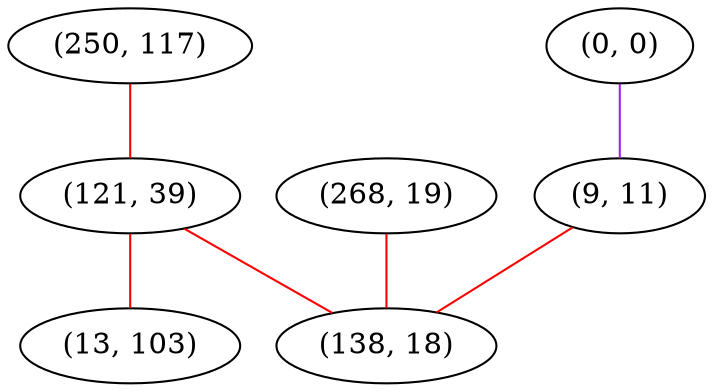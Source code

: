 graph "" {
"(250, 117)";
"(0, 0)";
"(268, 19)";
"(121, 39)";
"(13, 103)";
"(9, 11)";
"(138, 18)";
"(250, 117)" -- "(121, 39)"  [color=red, key=0, weight=1];
"(0, 0)" -- "(9, 11)"  [color=purple, key=0, weight=4];
"(268, 19)" -- "(138, 18)"  [color=red, key=0, weight=1];
"(121, 39)" -- "(13, 103)"  [color=red, key=0, weight=1];
"(121, 39)" -- "(138, 18)"  [color=red, key=0, weight=1];
"(9, 11)" -- "(138, 18)"  [color=red, key=0, weight=1];
}

